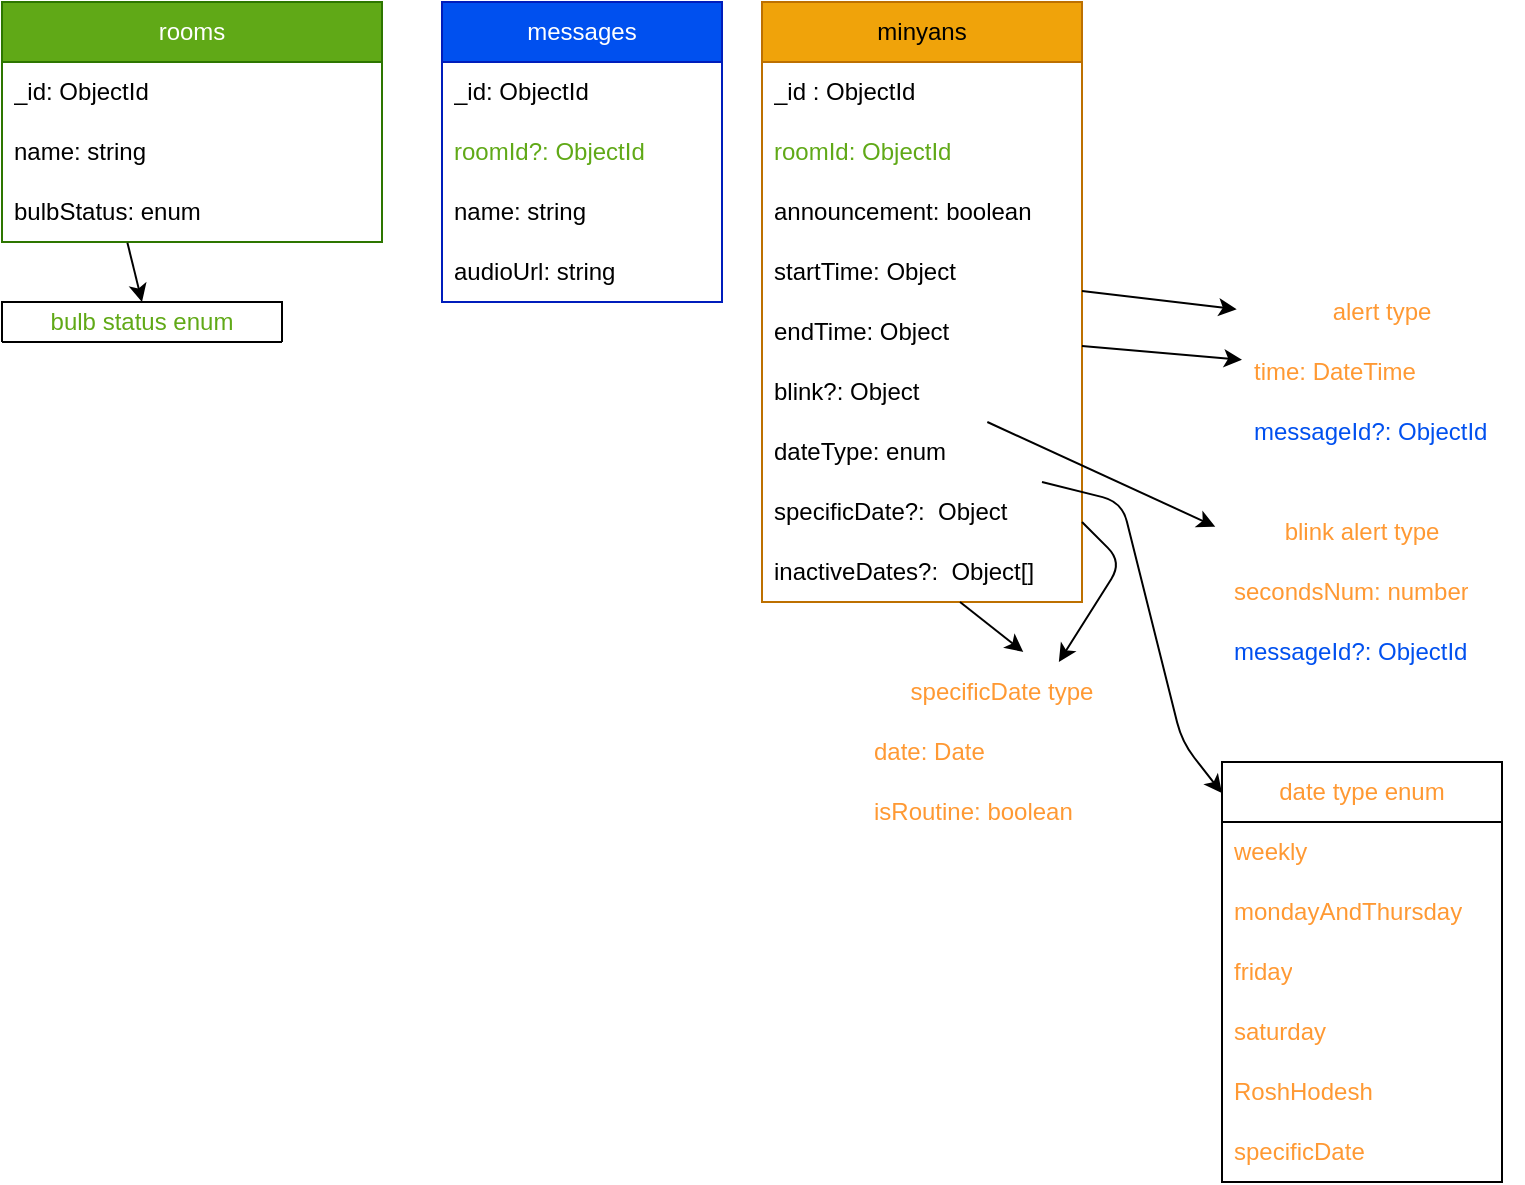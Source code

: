 <mxfile>
    <diagram id="Yf5OIj44YHNggxTeSu0R" name="tables">
        <mxGraphModel dx="766" dy="210" grid="1" gridSize="10" guides="1" tooltips="1" connect="1" arrows="1" fold="1" page="1" pageScale="1" pageWidth="850" pageHeight="1100" math="0" shadow="0">
            <root>
                <mxCell id="0"/>
                <mxCell id="1" parent="0"/>
                <mxCell id="2" value="rooms" style="swimlane;fontStyle=0;childLayout=stackLayout;horizontal=1;startSize=30;horizontalStack=0;resizeParent=1;resizeParentMax=0;resizeLast=0;collapsible=1;marginBottom=0;whiteSpace=wrap;html=1;fillColor=#60a917;fontColor=#ffffff;strokeColor=#2D7600;" parent="1" vertex="1">
                    <mxGeometry x="30" y="100" width="190" height="120" as="geometry"/>
                </mxCell>
                <mxCell id="3" value="_id: ObjectId" style="text;strokeColor=none;fillColor=none;align=left;verticalAlign=middle;spacingLeft=4;spacingRight=4;overflow=hidden;points=[[0,0.5],[1,0.5]];portConstraint=eastwest;rotatable=0;whiteSpace=wrap;html=1;" parent="2" vertex="1">
                    <mxGeometry y="30" width="190" height="30" as="geometry"/>
                </mxCell>
                <mxCell id="4" value="name: string" style="text;strokeColor=none;fillColor=none;align=left;verticalAlign=middle;spacingLeft=4;spacingRight=4;overflow=hidden;points=[[0,0.5],[1,0.5]];portConstraint=eastwest;rotatable=0;whiteSpace=wrap;html=1;" parent="2" vertex="1">
                    <mxGeometry y="60" width="190" height="30" as="geometry"/>
                </mxCell>
                <mxCell id="5" value="bulbStatus: enum&amp;nbsp;&lt;span style=&quot;white-space: pre;&quot;&gt;&#9;&lt;/span&gt;" style="text;strokeColor=none;fillColor=none;align=left;verticalAlign=middle;spacingLeft=4;spacingRight=4;overflow=hidden;points=[[0,0.5],[1,0.5]];portConstraint=eastwest;rotatable=0;whiteSpace=wrap;html=1;" parent="2" vertex="1">
                    <mxGeometry y="90" width="190" height="30" as="geometry"/>
                </mxCell>
                <mxCell id="6" value="minyans" style="swimlane;fontStyle=0;childLayout=stackLayout;horizontal=1;startSize=30;horizontalStack=0;resizeParent=1;resizeParentMax=0;resizeLast=0;collapsible=1;marginBottom=0;whiteSpace=wrap;html=1;fillColor=#f0a30a;fontColor=#000000;strokeColor=#BD7000;" parent="1" vertex="1">
                    <mxGeometry x="410" y="100" width="160" height="300" as="geometry"/>
                </mxCell>
                <mxCell id="7" value="_id : ObjectId" style="text;strokeColor=none;fillColor=none;align=left;verticalAlign=middle;spacingLeft=4;spacingRight=4;overflow=hidden;points=[[0,0.5],[1,0.5]];portConstraint=eastwest;rotatable=0;whiteSpace=wrap;html=1;" parent="6" vertex="1">
                    <mxGeometry y="30" width="160" height="30" as="geometry"/>
                </mxCell>
                <mxCell id="8" value="&lt;font color=&quot;#60a917&quot;&gt;roomId: ObjectId&lt;/font&gt;" style="text;strokeColor=none;fillColor=none;align=left;verticalAlign=middle;spacingLeft=4;spacingRight=4;overflow=hidden;points=[[0,0.5],[1,0.5]];portConstraint=eastwest;rotatable=0;whiteSpace=wrap;html=1;" parent="6" vertex="1">
                    <mxGeometry y="60" width="160" height="30" as="geometry"/>
                </mxCell>
                <mxCell id="9" value="announcement: boolean" style="text;strokeColor=none;fillColor=none;align=left;verticalAlign=middle;spacingLeft=4;spacingRight=4;overflow=hidden;points=[[0,0.5],[1,0.5]];portConstraint=eastwest;rotatable=0;whiteSpace=wrap;html=1;" parent="6" vertex="1">
                    <mxGeometry y="90" width="160" height="30" as="geometry"/>
                </mxCell>
                <mxCell id="12" value="startTime: Object" style="text;strokeColor=none;fillColor=none;align=left;verticalAlign=middle;spacingLeft=4;spacingRight=4;overflow=hidden;points=[[0,0.5],[1,0.5]];portConstraint=eastwest;rotatable=0;whiteSpace=wrap;html=1;" parent="6" vertex="1">
                    <mxGeometry y="120" width="160" height="30" as="geometry"/>
                </mxCell>
                <mxCell id="13" value="endTime: Object" style="text;strokeColor=none;fillColor=none;align=left;verticalAlign=middle;spacingLeft=4;spacingRight=4;overflow=hidden;points=[[0,0.5],[1,0.5]];portConstraint=eastwest;rotatable=0;whiteSpace=wrap;html=1;" parent="6" vertex="1">
                    <mxGeometry y="150" width="160" height="30" as="geometry"/>
                </mxCell>
                <mxCell id="14" value="blink?: Object" style="text;strokeColor=none;fillColor=none;align=left;verticalAlign=middle;spacingLeft=4;spacingRight=4;overflow=hidden;points=[[0,0.5],[1,0.5]];portConstraint=eastwest;rotatable=0;whiteSpace=wrap;html=1;" parent="6" vertex="1">
                    <mxGeometry y="180" width="160" height="30" as="geometry"/>
                </mxCell>
                <mxCell id="16" value="dateType: enum&amp;nbsp;" style="text;strokeColor=none;fillColor=none;align=left;verticalAlign=middle;spacingLeft=4;spacingRight=4;overflow=hidden;points=[[0,0.5],[1,0.5]];portConstraint=eastwest;rotatable=0;whiteSpace=wrap;html=1;" parent="6" vertex="1">
                    <mxGeometry y="210" width="160" height="30" as="geometry"/>
                </mxCell>
                <mxCell id="76" value="specificDate?:&amp;nbsp; Object" style="text;strokeColor=none;fillColor=none;align=left;verticalAlign=middle;spacingLeft=4;spacingRight=4;overflow=hidden;points=[[0,0.5],[1,0.5]];portConstraint=eastwest;rotatable=0;whiteSpace=wrap;html=1;" parent="6" vertex="1">
                    <mxGeometry y="240" width="160" height="30" as="geometry"/>
                </mxCell>
                <mxCell id="15" value="inactiveDates?:&amp;nbsp; Object[]" style="text;strokeColor=none;fillColor=none;align=left;verticalAlign=middle;spacingLeft=4;spacingRight=4;overflow=hidden;points=[[0,0.5],[1,0.5]];portConstraint=eastwest;rotatable=0;whiteSpace=wrap;html=1;" parent="6" vertex="1">
                    <mxGeometry y="270" width="160" height="30" as="geometry"/>
                </mxCell>
                <mxCell id="17" value="messages" style="swimlane;fontStyle=0;childLayout=stackLayout;horizontal=1;startSize=30;horizontalStack=0;resizeParent=1;resizeParentMax=0;resizeLast=0;collapsible=1;marginBottom=0;whiteSpace=wrap;html=1;fillColor=#0050ef;fontColor=#ffffff;strokeColor=#001DBC;" parent="1" vertex="1">
                    <mxGeometry x="250" y="100" width="140" height="150" as="geometry"/>
                </mxCell>
                <mxCell id="18" value="_id: ObjectId" style="text;strokeColor=none;fillColor=none;align=left;verticalAlign=middle;spacingLeft=4;spacingRight=4;overflow=hidden;points=[[0,0.5],[1,0.5]];portConstraint=eastwest;rotatable=0;whiteSpace=wrap;html=1;" parent="17" vertex="1">
                    <mxGeometry y="30" width="140" height="30" as="geometry"/>
                </mxCell>
                <mxCell id="21" value="&lt;font color=&quot;#60a917&quot;&gt;roomId?: ObjectId&lt;/font&gt;" style="text;strokeColor=none;fillColor=none;align=left;verticalAlign=middle;spacingLeft=4;spacingRight=4;overflow=hidden;points=[[0,0.5],[1,0.5]];portConstraint=eastwest;rotatable=0;whiteSpace=wrap;html=1;" parent="17" vertex="1">
                    <mxGeometry y="60" width="140" height="30" as="geometry"/>
                </mxCell>
                <mxCell id="19" value="name: string" style="text;strokeColor=none;fillColor=none;align=left;verticalAlign=middle;spacingLeft=4;spacingRight=4;overflow=hidden;points=[[0,0.5],[1,0.5]];portConstraint=eastwest;rotatable=0;whiteSpace=wrap;html=1;" parent="17" vertex="1">
                    <mxGeometry y="90" width="140" height="30" as="geometry"/>
                </mxCell>
                <mxCell id="20" value="audioUrl: string" style="text;strokeColor=none;fillColor=none;align=left;verticalAlign=middle;spacingLeft=4;spacingRight=4;overflow=hidden;points=[[0,0.5],[1,0.5]];portConstraint=eastwest;rotatable=0;whiteSpace=wrap;html=1;" parent="17" vertex="1">
                    <mxGeometry y="120" width="140" height="30" as="geometry"/>
                </mxCell>
                <mxCell id="31" value="&lt;font color=&quot;#ff9933&quot;&gt;date type enum&lt;/font&gt;" style="swimlane;fontStyle=0;childLayout=stackLayout;horizontal=1;startSize=30;horizontalStack=0;resizeParent=1;resizeParentMax=0;resizeLast=0;collapsible=1;marginBottom=0;whiteSpace=wrap;html=1;fontColor=#0050EF;" parent="1" vertex="1">
                    <mxGeometry x="640" y="480" width="140" height="210" as="geometry">
                        <mxRectangle x="640" y="480" width="120" height="30" as="alternateBounds"/>
                    </mxGeometry>
                </mxCell>
                <mxCell id="32" value="&lt;font color=&quot;#ff9933&quot;&gt;weekly&lt;/font&gt;" style="text;strokeColor=none;fillColor=none;align=left;verticalAlign=middle;spacingLeft=4;spacingRight=4;overflow=hidden;points=[[0,0.5],[1,0.5]];portConstraint=eastwest;rotatable=0;whiteSpace=wrap;html=1;fontColor=#0050EF;" parent="31" vertex="1">
                    <mxGeometry y="30" width="140" height="30" as="geometry"/>
                </mxCell>
                <mxCell id="33" value="&lt;font color=&quot;#ff9933&quot;&gt;mondayAndThursday&lt;/font&gt;" style="text;strokeColor=none;fillColor=none;align=left;verticalAlign=middle;spacingLeft=4;spacingRight=4;overflow=hidden;points=[[0,0.5],[1,0.5]];portConstraint=eastwest;rotatable=0;whiteSpace=wrap;html=1;fontColor=#0050EF;" parent="31" vertex="1">
                    <mxGeometry y="60" width="140" height="30" as="geometry"/>
                </mxCell>
                <mxCell id="37" value="&lt;font color=&quot;#ff9933&quot;&gt;friday&lt;/font&gt;" style="text;strokeColor=none;fillColor=none;align=left;verticalAlign=middle;spacingLeft=4;spacingRight=4;overflow=hidden;points=[[0,0.5],[1,0.5]];portConstraint=eastwest;rotatable=0;whiteSpace=wrap;html=1;fontColor=#0050EF;" parent="31" vertex="1">
                    <mxGeometry y="90" width="140" height="30" as="geometry"/>
                </mxCell>
                <mxCell id="36" value="&lt;font color=&quot;#ff9933&quot;&gt;saturday&lt;/font&gt;" style="text;strokeColor=none;fillColor=none;align=left;verticalAlign=middle;spacingLeft=4;spacingRight=4;overflow=hidden;points=[[0,0.5],[1,0.5]];portConstraint=eastwest;rotatable=0;whiteSpace=wrap;html=1;fontColor=#0050EF;" parent="31" vertex="1">
                    <mxGeometry y="120" width="140" height="30" as="geometry"/>
                </mxCell>
                <mxCell id="35" value="&lt;font color=&quot;#ff9933&quot;&gt;RoshHodesh&lt;/font&gt;" style="text;strokeColor=none;fillColor=none;align=left;verticalAlign=middle;spacingLeft=4;spacingRight=4;overflow=hidden;points=[[0,0.5],[1,0.5]];portConstraint=eastwest;rotatable=0;whiteSpace=wrap;html=1;fontColor=#0050EF;" parent="31" vertex="1">
                    <mxGeometry y="150" width="140" height="30" as="geometry"/>
                </mxCell>
                <mxCell id="38" value="&lt;font color=&quot;#ff9933&quot;&gt;specificDate&lt;/font&gt;" style="text;strokeColor=none;fillColor=none;align=left;verticalAlign=middle;spacingLeft=4;spacingRight=4;overflow=hidden;points=[[0,0.5],[1,0.5]];portConstraint=eastwest;rotatable=0;whiteSpace=wrap;html=1;fontColor=#0050EF;" parent="31" vertex="1">
                    <mxGeometry y="180" width="140" height="30" as="geometry"/>
                </mxCell>
                <mxCell id="41" style="edgeStyle=none;html=1;fontColor=#FF9933;" parent="1" source="16" target="31" edge="1">
                    <mxGeometry relative="1" as="geometry">
                        <Array as="points">
                            <mxPoint x="590" y="350"/>
                            <mxPoint x="620" y="470"/>
                        </Array>
                    </mxGeometry>
                </mxCell>
                <mxCell id="43" value="&lt;font color=&quot;#60a917&quot;&gt;bulb status enum&lt;/font&gt;" style="swimlane;fontStyle=0;childLayout=stackLayout;horizontal=1;startSize=30;horizontalStack=0;resizeParent=1;resizeParentMax=0;resizeLast=0;collapsible=1;marginBottom=0;whiteSpace=wrap;html=1;fontColor=#FF9933;fillColor=none;" parent="1" vertex="1" collapsed="1">
                    <mxGeometry x="30" y="250" width="140" height="20" as="geometry">
                        <mxRectangle x="30" y="250" width="140" height="120" as="alternateBounds"/>
                    </mxGeometry>
                </mxCell>
                <mxCell id="44" value="&lt;font color=&quot;#60a917&quot;&gt;off&lt;/font&gt;" style="text;strokeColor=none;fillColor=none;align=left;verticalAlign=middle;spacingLeft=4;spacingRight=4;overflow=hidden;points=[[0,0.5],[1,0.5]];portConstraint=eastwest;rotatable=0;whiteSpace=wrap;html=1;fontColor=#FF9933;" parent="43" vertex="1">
                    <mxGeometry y="30" width="140" height="30" as="geometry"/>
                </mxCell>
                <mxCell id="45" value="&lt;font color=&quot;#60a917&quot;&gt;on&lt;/font&gt;" style="text;strokeColor=none;fillColor=none;align=left;verticalAlign=middle;spacingLeft=4;spacingRight=4;overflow=hidden;points=[[0,0.5],[1,0.5]];portConstraint=eastwest;rotatable=0;whiteSpace=wrap;html=1;fontColor=#FF9933;" parent="43" vertex="1">
                    <mxGeometry y="60" width="140" height="30" as="geometry"/>
                </mxCell>
                <mxCell id="46" value="&lt;font color=&quot;#60a917&quot;&gt;blur&lt;/font&gt;" style="text;strokeColor=none;fillColor=none;align=left;verticalAlign=middle;spacingLeft=4;spacingRight=4;overflow=hidden;points=[[0,0.5],[1,0.5]];portConstraint=eastwest;rotatable=0;whiteSpace=wrap;html=1;fontColor=#FF9933;" parent="43" vertex="1">
                    <mxGeometry y="90" width="140" height="30" as="geometry"/>
                </mxCell>
                <mxCell id="48" style="edgeStyle=none;html=1;entryX=0.5;entryY=0;entryDx=0;entryDy=0;fontColor=#60A917;exitX=0.33;exitY=1.011;exitDx=0;exitDy=0;exitPerimeter=0;" parent="1" source="5" target="43" edge="1">
                    <mxGeometry relative="1" as="geometry"/>
                </mxCell>
                <mxCell id="59" value="alert type" style="swimlane;fontStyle=0;childLayout=stackLayout;horizontal=1;startSize=30;horizontalStack=0;resizeParent=1;resizeParentMax=0;resizeLast=0;collapsible=1;marginBottom=0;whiteSpace=wrap;html=1;labelBackgroundColor=none;strokeColor=#FFFFFF;fontColor=#FF9933;fillColor=none;" parent="1" vertex="1">
                    <mxGeometry x="650" y="240" width="140" height="90" as="geometry">
                        <mxRectangle x="650" y="240" width="90" height="30" as="alternateBounds"/>
                    </mxGeometry>
                </mxCell>
                <mxCell id="60" value="time: DateTime" style="text;strokeColor=none;fillColor=none;align=left;verticalAlign=middle;spacingLeft=4;spacingRight=4;overflow=hidden;points=[[0,0.5],[1,0.5]];portConstraint=eastwest;rotatable=0;whiteSpace=wrap;html=1;labelBackgroundColor=none;fontColor=#FF9933;" parent="59" vertex="1">
                    <mxGeometry y="30" width="140" height="30" as="geometry"/>
                </mxCell>
                <mxCell id="61" value="&lt;font color=&quot;#0050ef&quot;&gt;messageId?: ObjectId&lt;/font&gt;" style="text;strokeColor=none;fillColor=none;align=left;verticalAlign=middle;spacingLeft=4;spacingRight=4;overflow=hidden;points=[[0,0.5],[1,0.5]];portConstraint=eastwest;rotatable=0;whiteSpace=wrap;html=1;labelBackgroundColor=none;fontColor=#FF9933;" parent="59" vertex="1">
                    <mxGeometry y="60" width="140" height="30" as="geometry"/>
                </mxCell>
                <mxCell id="63" value="blink alert type" style="swimlane;fontStyle=0;childLayout=stackLayout;horizontal=1;startSize=30;horizontalStack=0;resizeParent=1;resizeParentMax=0;resizeLast=0;collapsible=1;marginBottom=0;whiteSpace=wrap;html=1;labelBackgroundColor=none;strokeColor=#FFFFFF;fontColor=#FF9933;fillColor=none;" parent="1" vertex="1">
                    <mxGeometry x="640" y="350" width="140" height="90" as="geometry">
                        <mxRectangle x="640" y="350" width="120" height="30" as="alternateBounds"/>
                    </mxGeometry>
                </mxCell>
                <mxCell id="64" value="secondsNum: number" style="text;strokeColor=none;fillColor=none;align=left;verticalAlign=middle;spacingLeft=4;spacingRight=4;overflow=hidden;points=[[0,0.5],[1,0.5]];portConstraint=eastwest;rotatable=0;whiteSpace=wrap;html=1;labelBackgroundColor=none;fontColor=#FF9933;" parent="63" vertex="1">
                    <mxGeometry y="30" width="140" height="30" as="geometry"/>
                </mxCell>
                <mxCell id="65" value="&lt;font color=&quot;#0050ef&quot;&gt;messageId?: ObjectId&lt;/font&gt;" style="text;strokeColor=none;fillColor=none;align=left;verticalAlign=middle;spacingLeft=4;spacingRight=4;overflow=hidden;points=[[0,0.5],[1,0.5]];portConstraint=eastwest;rotatable=0;whiteSpace=wrap;html=1;labelBackgroundColor=none;fontColor=#FF9933;" parent="63" vertex="1">
                    <mxGeometry y="60" width="140" height="30" as="geometry"/>
                </mxCell>
                <mxCell id="68" style="edgeStyle=none;html=1;fontColor=#0050EF;" parent="1" source="13" target="59" edge="1">
                    <mxGeometry relative="1" as="geometry"/>
                </mxCell>
                <mxCell id="69" style="edgeStyle=none;html=1;entryX=-0.019;entryY=0.152;entryDx=0;entryDy=0;entryPerimeter=0;fontColor=#0050EF;" parent="1" source="12" target="59" edge="1">
                    <mxGeometry relative="1" as="geometry"/>
                </mxCell>
                <mxCell id="71" style="edgeStyle=none;html=1;entryX=-0.024;entryY=0.137;entryDx=0;entryDy=0;entryPerimeter=0;fontColor=#0050EF;" parent="1" source="14" target="63" edge="1">
                    <mxGeometry relative="1" as="geometry"/>
                </mxCell>
                <mxCell id="72" value="specificDate type" style="swimlane;fontStyle=0;childLayout=stackLayout;horizontal=1;startSize=30;horizontalStack=0;resizeParent=1;resizeParentMax=0;resizeLast=0;collapsible=1;marginBottom=0;whiteSpace=wrap;html=1;labelBackgroundColor=none;strokeColor=#FFFFFF;fontColor=#FF9933;fillColor=none;" parent="1" vertex="1">
                    <mxGeometry x="460" y="430" width="140" height="90" as="geometry">
                        <mxRectangle x="640" y="350" width="120" height="30" as="alternateBounds"/>
                    </mxGeometry>
                </mxCell>
                <mxCell id="73" value="date: Date" style="text;strokeColor=none;fillColor=none;align=left;verticalAlign=middle;spacingLeft=4;spacingRight=4;overflow=hidden;points=[[0,0.5],[1,0.5]];portConstraint=eastwest;rotatable=0;whiteSpace=wrap;html=1;labelBackgroundColor=none;fontColor=#FF9933;" parent="72" vertex="1">
                    <mxGeometry y="30" width="140" height="30" as="geometry"/>
                </mxCell>
                <mxCell id="74" value="isRoutine: boolean" style="text;strokeColor=none;fillColor=none;align=left;verticalAlign=middle;spacingLeft=4;spacingRight=4;overflow=hidden;points=[[0,0.5],[1,0.5]];portConstraint=eastwest;rotatable=0;whiteSpace=wrap;html=1;labelBackgroundColor=none;fontColor=#FF9933;" parent="72" vertex="1">
                    <mxGeometry y="60" width="140" height="30" as="geometry"/>
                </mxCell>
                <mxCell id="75" style="edgeStyle=none;html=1;entryX=0.576;entryY=-0.056;entryDx=0;entryDy=0;entryPerimeter=0;fontColor=#FF9933;" parent="1" source="15" target="72" edge="1">
                    <mxGeometry relative="1" as="geometry"/>
                </mxCell>
                <mxCell id="77" style="edgeStyle=none;html=1;" parent="1" source="76" target="72" edge="1">
                    <mxGeometry relative="1" as="geometry">
                        <Array as="points">
                            <mxPoint x="570" y="360"/>
                            <mxPoint x="590" y="380"/>
                        </Array>
                    </mxGeometry>
                </mxCell>
            </root>
        </mxGraphModel>
    </diagram>
</mxfile>